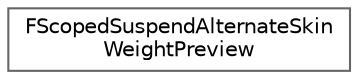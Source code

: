 digraph "Graphical Class Hierarchy"
{
 // INTERACTIVE_SVG=YES
 // LATEX_PDF_SIZE
  bgcolor="transparent";
  edge [fontname=Helvetica,fontsize=10,labelfontname=Helvetica,labelfontsize=10];
  node [fontname=Helvetica,fontsize=10,shape=box,height=0.2,width=0.4];
  rankdir="LR";
  Node0 [id="Node000000",label="FScopedSuspendAlternateSkin\lWeightPreview",height=0.2,width=0.4,color="grey40", fillcolor="white", style="filled",URL="$d6/dfa/classFScopedSuspendAlternateSkinWeightPreview.html",tooltip="Generic modes used to render debug skeletons depending on editor-specific context."];
}
